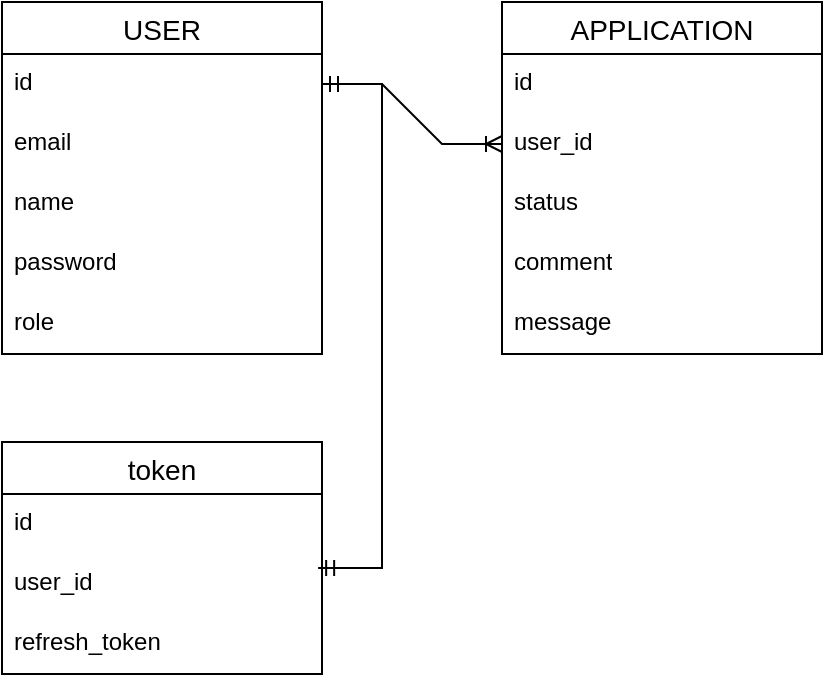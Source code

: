 <mxfile version="24.5.2" type="device">
  <diagram name="Страница — 1" id="CHGxJB5NFZ--ecw9QFoK">
    <mxGraphModel dx="1434" dy="746" grid="1" gridSize="10" guides="1" tooltips="1" connect="1" arrows="1" fold="1" page="1" pageScale="1" pageWidth="827" pageHeight="1169" math="0" shadow="0">
      <root>
        <mxCell id="0" />
        <mxCell id="1" parent="0" />
        <mxCell id="E90SjbR3fynNsJfZOYxC-6" value="token" style="swimlane;fontStyle=0;childLayout=stackLayout;horizontal=1;startSize=26;horizontalStack=0;resizeParent=1;resizeParentMax=0;resizeLast=0;collapsible=1;marginBottom=0;align=center;fontSize=14;" parent="1" vertex="1">
          <mxGeometry x="20" y="240" width="160" height="116" as="geometry" />
        </mxCell>
        <mxCell id="E90SjbR3fynNsJfZOYxC-7" value="id" style="text;strokeColor=none;fillColor=none;spacingLeft=4;spacingRight=4;overflow=hidden;rotatable=0;points=[[0,0.5],[1,0.5]];portConstraint=eastwest;fontSize=12;whiteSpace=wrap;html=1;" parent="E90SjbR3fynNsJfZOYxC-6" vertex="1">
          <mxGeometry y="26" width="160" height="30" as="geometry" />
        </mxCell>
        <mxCell id="E90SjbR3fynNsJfZOYxC-8" value="user_id" style="text;strokeColor=none;fillColor=none;spacingLeft=4;spacingRight=4;overflow=hidden;rotatable=0;points=[[0,0.5],[1,0.5]];portConstraint=eastwest;fontSize=12;whiteSpace=wrap;html=1;" parent="E90SjbR3fynNsJfZOYxC-6" vertex="1">
          <mxGeometry y="56" width="160" height="30" as="geometry" />
        </mxCell>
        <mxCell id="E90SjbR3fynNsJfZOYxC-9" value="refresh_token" style="text;strokeColor=none;fillColor=none;spacingLeft=4;spacingRight=4;overflow=hidden;rotatable=0;points=[[0,0.5],[1,0.5]];portConstraint=eastwest;fontSize=12;whiteSpace=wrap;html=1;" parent="E90SjbR3fynNsJfZOYxC-6" vertex="1">
          <mxGeometry y="86" width="160" height="30" as="geometry" />
        </mxCell>
        <mxCell id="ZlqzvcTaOJWqecA5_NZI-1" value="USER" style="swimlane;fontStyle=0;childLayout=stackLayout;horizontal=1;startSize=26;horizontalStack=0;resizeParent=1;resizeParentMax=0;resizeLast=0;collapsible=1;marginBottom=0;align=center;fontSize=14;" vertex="1" parent="1">
          <mxGeometry x="20" y="20" width="160" height="176" as="geometry" />
        </mxCell>
        <mxCell id="ZlqzvcTaOJWqecA5_NZI-2" value="id" style="text;strokeColor=none;fillColor=none;spacingLeft=4;spacingRight=4;overflow=hidden;rotatable=0;points=[[0,0.5],[1,0.5]];portConstraint=eastwest;fontSize=12;whiteSpace=wrap;html=1;" vertex="1" parent="ZlqzvcTaOJWqecA5_NZI-1">
          <mxGeometry y="26" width="160" height="30" as="geometry" />
        </mxCell>
        <mxCell id="ZlqzvcTaOJWqecA5_NZI-3" value="email" style="text;strokeColor=none;fillColor=none;spacingLeft=4;spacingRight=4;overflow=hidden;rotatable=0;points=[[0,0.5],[1,0.5]];portConstraint=eastwest;fontSize=12;whiteSpace=wrap;html=1;" vertex="1" parent="ZlqzvcTaOJWqecA5_NZI-1">
          <mxGeometry y="56" width="160" height="30" as="geometry" />
        </mxCell>
        <mxCell id="ZlqzvcTaOJWqecA5_NZI-4" value="name" style="text;strokeColor=none;fillColor=none;spacingLeft=4;spacingRight=4;overflow=hidden;rotatable=0;points=[[0,0.5],[1,0.5]];portConstraint=eastwest;fontSize=12;whiteSpace=wrap;html=1;" vertex="1" parent="ZlqzvcTaOJWqecA5_NZI-1">
          <mxGeometry y="86" width="160" height="30" as="geometry" />
        </mxCell>
        <mxCell id="ZlqzvcTaOJWqecA5_NZI-5" value="password" style="text;strokeColor=none;fillColor=none;spacingLeft=4;spacingRight=4;overflow=hidden;rotatable=0;points=[[0,0.5],[1,0.5]];portConstraint=eastwest;fontSize=12;whiteSpace=wrap;html=1;" vertex="1" parent="ZlqzvcTaOJWqecA5_NZI-1">
          <mxGeometry y="116" width="160" height="30" as="geometry" />
        </mxCell>
        <mxCell id="ZlqzvcTaOJWqecA5_NZI-6" value="role" style="text;strokeColor=none;fillColor=none;spacingLeft=4;spacingRight=4;overflow=hidden;rotatable=0;points=[[0,0.5],[1,0.5]];portConstraint=eastwest;fontSize=12;whiteSpace=wrap;html=1;" vertex="1" parent="ZlqzvcTaOJWqecA5_NZI-1">
          <mxGeometry y="146" width="160" height="30" as="geometry" />
        </mxCell>
        <mxCell id="ZlqzvcTaOJWqecA5_NZI-7" value="APPLICATION" style="swimlane;fontStyle=0;childLayout=stackLayout;horizontal=1;startSize=26;horizontalStack=0;resizeParent=1;resizeParentMax=0;resizeLast=0;collapsible=1;marginBottom=0;align=center;fontSize=14;" vertex="1" parent="1">
          <mxGeometry x="270" y="20" width="160" height="176" as="geometry" />
        </mxCell>
        <mxCell id="ZlqzvcTaOJWqecA5_NZI-8" value="id" style="text;strokeColor=none;fillColor=none;spacingLeft=4;spacingRight=4;overflow=hidden;rotatable=0;points=[[0,0.5],[1,0.5]];portConstraint=eastwest;fontSize=12;whiteSpace=wrap;html=1;" vertex="1" parent="ZlqzvcTaOJWqecA5_NZI-7">
          <mxGeometry y="26" width="160" height="30" as="geometry" />
        </mxCell>
        <mxCell id="ZlqzvcTaOJWqecA5_NZI-9" value="user_id" style="text;strokeColor=none;fillColor=none;spacingLeft=4;spacingRight=4;overflow=hidden;rotatable=0;points=[[0,0.5],[1,0.5]];portConstraint=eastwest;fontSize=12;whiteSpace=wrap;html=1;" vertex="1" parent="ZlqzvcTaOJWqecA5_NZI-7">
          <mxGeometry y="56" width="160" height="30" as="geometry" />
        </mxCell>
        <mxCell id="ZlqzvcTaOJWqecA5_NZI-10" value="status" style="text;strokeColor=none;fillColor=none;spacingLeft=4;spacingRight=4;overflow=hidden;rotatable=0;points=[[0,0.5],[1,0.5]];portConstraint=eastwest;fontSize=12;whiteSpace=wrap;html=1;" vertex="1" parent="ZlqzvcTaOJWqecA5_NZI-7">
          <mxGeometry y="86" width="160" height="30" as="geometry" />
        </mxCell>
        <mxCell id="ZlqzvcTaOJWqecA5_NZI-11" value="comment" style="text;strokeColor=none;fillColor=none;spacingLeft=4;spacingRight=4;overflow=hidden;rotatable=0;points=[[0,0.5],[1,0.5]];portConstraint=eastwest;fontSize=12;whiteSpace=wrap;html=1;" vertex="1" parent="ZlqzvcTaOJWqecA5_NZI-7">
          <mxGeometry y="116" width="160" height="30" as="geometry" />
        </mxCell>
        <mxCell id="ZlqzvcTaOJWqecA5_NZI-12" value="message" style="text;strokeColor=none;fillColor=none;spacingLeft=4;spacingRight=4;overflow=hidden;rotatable=0;points=[[0,0.5],[1,0.5]];portConstraint=eastwest;fontSize=12;whiteSpace=wrap;html=1;" vertex="1" parent="ZlqzvcTaOJWqecA5_NZI-7">
          <mxGeometry y="146" width="160" height="30" as="geometry" />
        </mxCell>
        <mxCell id="ZlqzvcTaOJWqecA5_NZI-13" value="" style="edgeStyle=entityRelationEdgeStyle;fontSize=12;html=1;endArrow=ERoneToMany;rounded=0;exitX=1;exitY=0.5;exitDx=0;exitDy=0;entryX=0;entryY=0.5;entryDx=0;entryDy=0;" edge="1" parent="1" source="ZlqzvcTaOJWqecA5_NZI-2" target="ZlqzvcTaOJWqecA5_NZI-9">
          <mxGeometry width="100" height="100" relative="1" as="geometry">
            <mxPoint x="570" y="590" as="sourcePoint" />
            <mxPoint x="470" y="270" as="targetPoint" />
          </mxGeometry>
        </mxCell>
        <mxCell id="ZlqzvcTaOJWqecA5_NZI-15" value="" style="edgeStyle=entityRelationEdgeStyle;fontSize=12;html=1;endArrow=ERmandOne;startArrow=ERmandOne;rounded=0;exitX=0.988;exitY=0.233;exitDx=0;exitDy=0;exitPerimeter=0;" edge="1" parent="1" source="E90SjbR3fynNsJfZOYxC-8" target="ZlqzvcTaOJWqecA5_NZI-2">
          <mxGeometry width="100" height="100" relative="1" as="geometry">
            <mxPoint x="360" y="330" as="sourcePoint" />
            <mxPoint x="170" y="60" as="targetPoint" />
          </mxGeometry>
        </mxCell>
      </root>
    </mxGraphModel>
  </diagram>
</mxfile>

